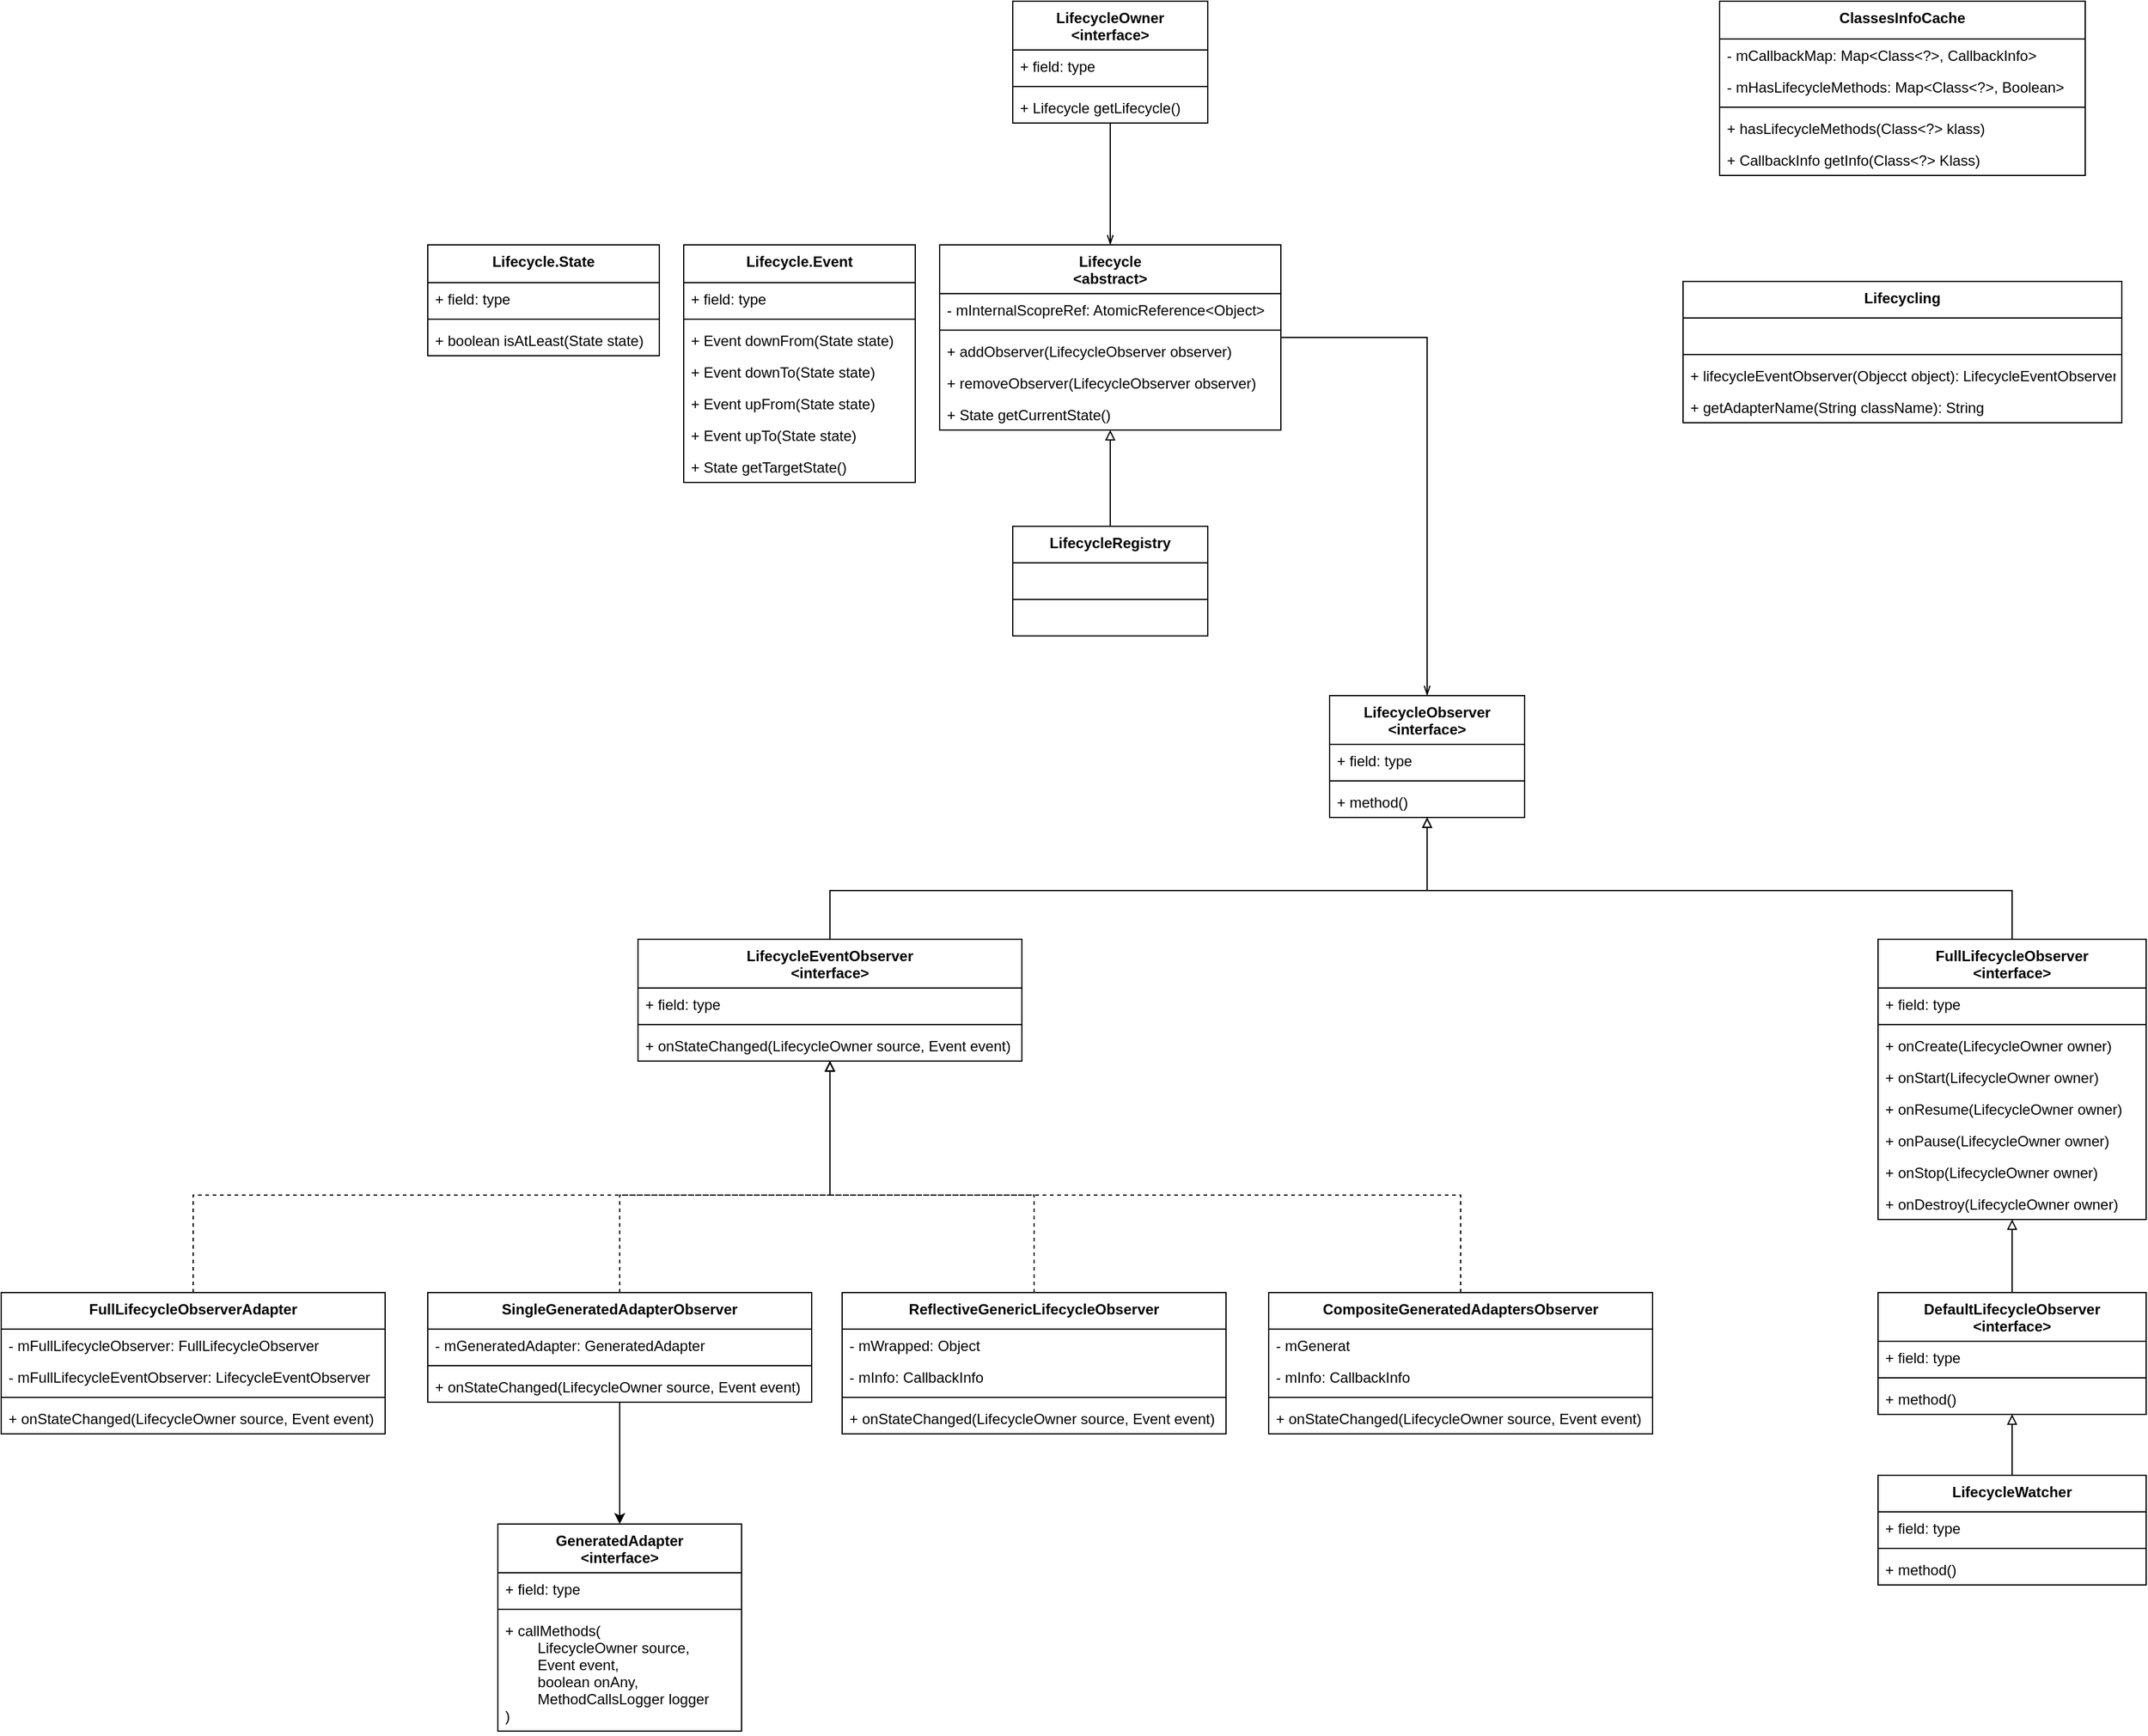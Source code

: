 <mxfile version="20.5.3" type="github">
  <diagram id="-kx_mbUTEkUGOW7ts6Yt" name="第 1 页">
    <mxGraphModel dx="3555" dy="949" grid="1" gridSize="10" guides="1" tooltips="1" connect="1" arrows="1" fold="1" page="1" pageScale="1" pageWidth="827" pageHeight="1169" math="0" shadow="0">
      <root>
        <mxCell id="0" />
        <mxCell id="1" parent="0" />
        <mxCell id="TeU9E7MnZnZkQTrUSE5d-126" style="edgeStyle=orthogonalEdgeStyle;rounded=0;orthogonalLoop=1;jettySize=auto;html=1;entryX=0.5;entryY=0;entryDx=0;entryDy=0;endArrow=openThin;endFill=0;" edge="1" parent="1" source="TeU9E7MnZnZkQTrUSE5d-1" target="TeU9E7MnZnZkQTrUSE5d-15">
          <mxGeometry relative="1" as="geometry" />
        </mxCell>
        <mxCell id="TeU9E7MnZnZkQTrUSE5d-1" value="LifecycleOwner&#xa;&lt;interface&gt;" style="swimlane;fontStyle=1;align=center;verticalAlign=top;childLayout=stackLayout;horizontal=1;startSize=40;horizontalStack=0;resizeParent=1;resizeParentMax=0;resizeLast=0;collapsible=1;marginBottom=0;" vertex="1" parent="1">
          <mxGeometry x="-70" y="100" width="160" height="100" as="geometry" />
        </mxCell>
        <mxCell id="TeU9E7MnZnZkQTrUSE5d-2" value="+ field: type" style="text;strokeColor=none;fillColor=none;align=left;verticalAlign=top;spacingLeft=4;spacingRight=4;overflow=hidden;rotatable=0;points=[[0,0.5],[1,0.5]];portConstraint=eastwest;" vertex="1" parent="TeU9E7MnZnZkQTrUSE5d-1">
          <mxGeometry y="40" width="160" height="26" as="geometry" />
        </mxCell>
        <mxCell id="TeU9E7MnZnZkQTrUSE5d-3" value="" style="line;strokeWidth=1;fillColor=none;align=left;verticalAlign=middle;spacingTop=-1;spacingLeft=3;spacingRight=3;rotatable=0;labelPosition=right;points=[];portConstraint=eastwest;strokeColor=inherit;" vertex="1" parent="TeU9E7MnZnZkQTrUSE5d-1">
          <mxGeometry y="66" width="160" height="8" as="geometry" />
        </mxCell>
        <mxCell id="TeU9E7MnZnZkQTrUSE5d-4" value="+ Lifecycle getLifecycle()" style="text;strokeColor=none;fillColor=none;align=left;verticalAlign=top;spacingLeft=4;spacingRight=4;overflow=hidden;rotatable=0;points=[[0,0.5],[1,0.5]];portConstraint=eastwest;" vertex="1" parent="TeU9E7MnZnZkQTrUSE5d-1">
          <mxGeometry y="74" width="160" height="26" as="geometry" />
        </mxCell>
        <mxCell id="TeU9E7MnZnZkQTrUSE5d-6" value="LifecycleObserver&#xa;&lt;interface&gt;" style="swimlane;fontStyle=1;align=center;verticalAlign=top;childLayout=stackLayout;horizontal=1;startSize=40;horizontalStack=0;resizeParent=1;resizeParentMax=0;resizeLast=0;collapsible=1;marginBottom=0;" vertex="1" parent="1">
          <mxGeometry x="190" y="670" width="160" height="100" as="geometry" />
        </mxCell>
        <mxCell id="TeU9E7MnZnZkQTrUSE5d-7" value="+ field: type" style="text;strokeColor=none;fillColor=none;align=left;verticalAlign=top;spacingLeft=4;spacingRight=4;overflow=hidden;rotatable=0;points=[[0,0.5],[1,0.5]];portConstraint=eastwest;" vertex="1" parent="TeU9E7MnZnZkQTrUSE5d-6">
          <mxGeometry y="40" width="160" height="26" as="geometry" />
        </mxCell>
        <mxCell id="TeU9E7MnZnZkQTrUSE5d-8" value="" style="line;strokeWidth=1;fillColor=none;align=left;verticalAlign=middle;spacingTop=-1;spacingLeft=3;spacingRight=3;rotatable=0;labelPosition=right;points=[];portConstraint=eastwest;strokeColor=inherit;" vertex="1" parent="TeU9E7MnZnZkQTrUSE5d-6">
          <mxGeometry y="66" width="160" height="8" as="geometry" />
        </mxCell>
        <mxCell id="TeU9E7MnZnZkQTrUSE5d-9" value="+ method()" style="text;strokeColor=none;fillColor=none;align=left;verticalAlign=top;spacingLeft=4;spacingRight=4;overflow=hidden;rotatable=0;points=[[0,0.5],[1,0.5]];portConstraint=eastwest;" vertex="1" parent="TeU9E7MnZnZkQTrUSE5d-6">
          <mxGeometry y="74" width="160" height="26" as="geometry" />
        </mxCell>
        <mxCell id="TeU9E7MnZnZkQTrUSE5d-81" style="edgeStyle=orthogonalEdgeStyle;rounded=0;orthogonalLoop=1;jettySize=auto;html=1;endArrow=block;endFill=0;" edge="1" parent="1" source="TeU9E7MnZnZkQTrUSE5d-10" target="TeU9E7MnZnZkQTrUSE5d-6">
          <mxGeometry relative="1" as="geometry">
            <Array as="points">
              <mxPoint x="-220" y="830" />
              <mxPoint x="270" y="830" />
            </Array>
          </mxGeometry>
        </mxCell>
        <mxCell id="TeU9E7MnZnZkQTrUSE5d-10" value="LifecycleEventObserver&#xa;&lt;interface&gt;" style="swimlane;fontStyle=1;align=center;verticalAlign=top;childLayout=stackLayout;horizontal=1;startSize=40;horizontalStack=0;resizeParent=1;resizeParentMax=0;resizeLast=0;collapsible=1;marginBottom=0;" vertex="1" parent="1">
          <mxGeometry x="-377.5" y="870" width="315" height="100" as="geometry" />
        </mxCell>
        <mxCell id="TeU9E7MnZnZkQTrUSE5d-11" value="+ field: type" style="text;strokeColor=none;fillColor=none;align=left;verticalAlign=top;spacingLeft=4;spacingRight=4;overflow=hidden;rotatable=0;points=[[0,0.5],[1,0.5]];portConstraint=eastwest;" vertex="1" parent="TeU9E7MnZnZkQTrUSE5d-10">
          <mxGeometry y="40" width="315" height="26" as="geometry" />
        </mxCell>
        <mxCell id="TeU9E7MnZnZkQTrUSE5d-12" value="" style="line;strokeWidth=1;fillColor=none;align=left;verticalAlign=middle;spacingTop=-1;spacingLeft=3;spacingRight=3;rotatable=0;labelPosition=right;points=[];portConstraint=eastwest;strokeColor=inherit;" vertex="1" parent="TeU9E7MnZnZkQTrUSE5d-10">
          <mxGeometry y="66" width="315" height="8" as="geometry" />
        </mxCell>
        <mxCell id="TeU9E7MnZnZkQTrUSE5d-13" value="+ onStateChanged(LifecycleOwner source, Event event)" style="text;strokeColor=none;fillColor=none;align=left;verticalAlign=top;spacingLeft=4;spacingRight=4;overflow=hidden;rotatable=0;points=[[0,0.5],[1,0.5]];portConstraint=eastwest;" vertex="1" parent="TeU9E7MnZnZkQTrUSE5d-10">
          <mxGeometry y="74" width="315" height="26" as="geometry" />
        </mxCell>
        <mxCell id="TeU9E7MnZnZkQTrUSE5d-125" style="edgeStyle=orthogonalEdgeStyle;rounded=0;orthogonalLoop=1;jettySize=auto;html=1;endArrow=openThin;endFill=0;" edge="1" parent="1" source="TeU9E7MnZnZkQTrUSE5d-15" target="TeU9E7MnZnZkQTrUSE5d-6">
          <mxGeometry relative="1" as="geometry" />
        </mxCell>
        <mxCell id="TeU9E7MnZnZkQTrUSE5d-15" value="Lifecycle&#xa;&lt;abstract&gt;" style="swimlane;fontStyle=1;align=center;verticalAlign=top;childLayout=stackLayout;horizontal=1;startSize=40;horizontalStack=0;resizeParent=1;resizeParentMax=0;resizeLast=0;collapsible=1;marginBottom=0;" vertex="1" parent="1">
          <mxGeometry x="-130" y="300" width="280" height="152" as="geometry" />
        </mxCell>
        <mxCell id="TeU9E7MnZnZkQTrUSE5d-16" value="- mInternalScopreRef: AtomicReference&lt;Object&gt;" style="text;strokeColor=none;fillColor=none;align=left;verticalAlign=top;spacingLeft=4;spacingRight=4;overflow=hidden;rotatable=0;points=[[0,0.5],[1,0.5]];portConstraint=eastwest;" vertex="1" parent="TeU9E7MnZnZkQTrUSE5d-15">
          <mxGeometry y="40" width="280" height="26" as="geometry" />
        </mxCell>
        <mxCell id="TeU9E7MnZnZkQTrUSE5d-17" value="" style="line;strokeWidth=1;fillColor=none;align=left;verticalAlign=middle;spacingTop=-1;spacingLeft=3;spacingRight=3;rotatable=0;labelPosition=right;points=[];portConstraint=eastwest;strokeColor=inherit;" vertex="1" parent="TeU9E7MnZnZkQTrUSE5d-15">
          <mxGeometry y="66" width="280" height="8" as="geometry" />
        </mxCell>
        <mxCell id="TeU9E7MnZnZkQTrUSE5d-18" value="+ addObserver(LifecycleObserver observer)" style="text;strokeColor=none;fillColor=none;align=left;verticalAlign=top;spacingLeft=4;spacingRight=4;overflow=hidden;rotatable=0;points=[[0,0.5],[1,0.5]];portConstraint=eastwest;" vertex="1" parent="TeU9E7MnZnZkQTrUSE5d-15">
          <mxGeometry y="74" width="280" height="26" as="geometry" />
        </mxCell>
        <mxCell id="TeU9E7MnZnZkQTrUSE5d-19" value="+ removeObserver(LifecycleObserver observer)" style="text;strokeColor=none;fillColor=none;align=left;verticalAlign=top;spacingLeft=4;spacingRight=4;overflow=hidden;rotatable=0;points=[[0,0.5],[1,0.5]];portConstraint=eastwest;" vertex="1" parent="TeU9E7MnZnZkQTrUSE5d-15">
          <mxGeometry y="100" width="280" height="26" as="geometry" />
        </mxCell>
        <mxCell id="TeU9E7MnZnZkQTrUSE5d-20" value="+ State getCurrentState()" style="text;strokeColor=none;fillColor=none;align=left;verticalAlign=top;spacingLeft=4;spacingRight=4;overflow=hidden;rotatable=0;points=[[0,0.5],[1,0.5]];portConstraint=eastwest;" vertex="1" parent="TeU9E7MnZnZkQTrUSE5d-15">
          <mxGeometry y="126" width="280" height="26" as="geometry" />
        </mxCell>
        <mxCell id="TeU9E7MnZnZkQTrUSE5d-21" value="Lifecycle.Event" style="swimlane;fontStyle=1;align=center;verticalAlign=top;childLayout=stackLayout;horizontal=1;startSize=31;horizontalStack=0;resizeParent=1;resizeParentMax=0;resizeLast=0;collapsible=1;marginBottom=0;" vertex="1" parent="1">
          <mxGeometry x="-340" y="300" width="190" height="195" as="geometry" />
        </mxCell>
        <mxCell id="TeU9E7MnZnZkQTrUSE5d-22" value="+ field: type" style="text;strokeColor=none;fillColor=none;align=left;verticalAlign=top;spacingLeft=4;spacingRight=4;overflow=hidden;rotatable=0;points=[[0,0.5],[1,0.5]];portConstraint=eastwest;" vertex="1" parent="TeU9E7MnZnZkQTrUSE5d-21">
          <mxGeometry y="31" width="190" height="26" as="geometry" />
        </mxCell>
        <mxCell id="TeU9E7MnZnZkQTrUSE5d-23" value="" style="line;strokeWidth=1;fillColor=none;align=left;verticalAlign=middle;spacingTop=-1;spacingLeft=3;spacingRight=3;rotatable=0;labelPosition=right;points=[];portConstraint=eastwest;strokeColor=inherit;" vertex="1" parent="TeU9E7MnZnZkQTrUSE5d-21">
          <mxGeometry y="57" width="190" height="8" as="geometry" />
        </mxCell>
        <mxCell id="TeU9E7MnZnZkQTrUSE5d-24" value="+ Event downFrom(State state)" style="text;strokeColor=none;fillColor=none;align=left;verticalAlign=top;spacingLeft=4;spacingRight=4;overflow=hidden;rotatable=0;points=[[0,0.5],[1,0.5]];portConstraint=eastwest;" vertex="1" parent="TeU9E7MnZnZkQTrUSE5d-21">
          <mxGeometry y="65" width="190" height="26" as="geometry" />
        </mxCell>
        <mxCell id="TeU9E7MnZnZkQTrUSE5d-25" value="+ Event downTo(State state)" style="text;strokeColor=none;fillColor=none;align=left;verticalAlign=top;spacingLeft=4;spacingRight=4;overflow=hidden;rotatable=0;points=[[0,0.5],[1,0.5]];portConstraint=eastwest;" vertex="1" parent="TeU9E7MnZnZkQTrUSE5d-21">
          <mxGeometry y="91" width="190" height="26" as="geometry" />
        </mxCell>
        <mxCell id="TeU9E7MnZnZkQTrUSE5d-26" value="+ Event upFrom(State state)" style="text;strokeColor=none;fillColor=none;align=left;verticalAlign=top;spacingLeft=4;spacingRight=4;overflow=hidden;rotatable=0;points=[[0,0.5],[1,0.5]];portConstraint=eastwest;" vertex="1" parent="TeU9E7MnZnZkQTrUSE5d-21">
          <mxGeometry y="117" width="190" height="26" as="geometry" />
        </mxCell>
        <mxCell id="TeU9E7MnZnZkQTrUSE5d-27" value="+ Event upTo(State state)" style="text;strokeColor=none;fillColor=none;align=left;verticalAlign=top;spacingLeft=4;spacingRight=4;overflow=hidden;rotatable=0;points=[[0,0.5],[1,0.5]];portConstraint=eastwest;" vertex="1" parent="TeU9E7MnZnZkQTrUSE5d-21">
          <mxGeometry y="143" width="190" height="26" as="geometry" />
        </mxCell>
        <mxCell id="TeU9E7MnZnZkQTrUSE5d-28" value="+ State getTargetState()" style="text;strokeColor=none;fillColor=none;align=left;verticalAlign=top;spacingLeft=4;spacingRight=4;overflow=hidden;rotatable=0;points=[[0,0.5],[1,0.5]];portConstraint=eastwest;" vertex="1" parent="TeU9E7MnZnZkQTrUSE5d-21">
          <mxGeometry y="169" width="190" height="26" as="geometry" />
        </mxCell>
        <mxCell id="TeU9E7MnZnZkQTrUSE5d-29" value="Lifecycle.State" style="swimlane;fontStyle=1;align=center;verticalAlign=top;childLayout=stackLayout;horizontal=1;startSize=31;horizontalStack=0;resizeParent=1;resizeParentMax=0;resizeLast=0;collapsible=1;marginBottom=0;" vertex="1" parent="1">
          <mxGeometry x="-550" y="300" width="190" height="91" as="geometry" />
        </mxCell>
        <mxCell id="TeU9E7MnZnZkQTrUSE5d-30" value="+ field: type" style="text;strokeColor=none;fillColor=none;align=left;verticalAlign=top;spacingLeft=4;spacingRight=4;overflow=hidden;rotatable=0;points=[[0,0.5],[1,0.5]];portConstraint=eastwest;" vertex="1" parent="TeU9E7MnZnZkQTrUSE5d-29">
          <mxGeometry y="31" width="190" height="26" as="geometry" />
        </mxCell>
        <mxCell id="TeU9E7MnZnZkQTrUSE5d-31" value="" style="line;strokeWidth=1;fillColor=none;align=left;verticalAlign=middle;spacingTop=-1;spacingLeft=3;spacingRight=3;rotatable=0;labelPosition=right;points=[];portConstraint=eastwest;strokeColor=inherit;" vertex="1" parent="TeU9E7MnZnZkQTrUSE5d-29">
          <mxGeometry y="57" width="190" height="8" as="geometry" />
        </mxCell>
        <mxCell id="TeU9E7MnZnZkQTrUSE5d-32" value="+ boolean isAtLeast(State state)" style="text;strokeColor=none;fillColor=none;align=left;verticalAlign=top;spacingLeft=4;spacingRight=4;overflow=hidden;rotatable=0;points=[[0,0.5],[1,0.5]];portConstraint=eastwest;" vertex="1" parent="TeU9E7MnZnZkQTrUSE5d-29">
          <mxGeometry y="65" width="190" height="26" as="geometry" />
        </mxCell>
        <mxCell id="TeU9E7MnZnZkQTrUSE5d-82" style="edgeStyle=orthogonalEdgeStyle;rounded=0;orthogonalLoop=1;jettySize=auto;html=1;endArrow=block;endFill=0;" edge="1" parent="1" source="TeU9E7MnZnZkQTrUSE5d-37" target="TeU9E7MnZnZkQTrUSE5d-6">
          <mxGeometry relative="1" as="geometry">
            <Array as="points">
              <mxPoint x="750" y="830" />
              <mxPoint x="270" y="830" />
            </Array>
          </mxGeometry>
        </mxCell>
        <mxCell id="TeU9E7MnZnZkQTrUSE5d-37" value="FullLifecycleObserver&#xa;&lt;interface&gt;" style="swimlane;fontStyle=1;align=center;verticalAlign=top;childLayout=stackLayout;horizontal=1;startSize=40;horizontalStack=0;resizeParent=1;resizeParentMax=0;resizeLast=0;collapsible=1;marginBottom=0;" vertex="1" parent="1">
          <mxGeometry x="640" y="870" width="220" height="230" as="geometry" />
        </mxCell>
        <mxCell id="TeU9E7MnZnZkQTrUSE5d-38" value="+ field: type" style="text;strokeColor=none;fillColor=none;align=left;verticalAlign=top;spacingLeft=4;spacingRight=4;overflow=hidden;rotatable=0;points=[[0,0.5],[1,0.5]];portConstraint=eastwest;" vertex="1" parent="TeU9E7MnZnZkQTrUSE5d-37">
          <mxGeometry y="40" width="220" height="26" as="geometry" />
        </mxCell>
        <mxCell id="TeU9E7MnZnZkQTrUSE5d-39" value="" style="line;strokeWidth=1;fillColor=none;align=left;verticalAlign=middle;spacingTop=-1;spacingLeft=3;spacingRight=3;rotatable=0;labelPosition=right;points=[];portConstraint=eastwest;strokeColor=inherit;" vertex="1" parent="TeU9E7MnZnZkQTrUSE5d-37">
          <mxGeometry y="66" width="220" height="8" as="geometry" />
        </mxCell>
        <mxCell id="TeU9E7MnZnZkQTrUSE5d-40" value="+ onCreate(LifecycleOwner owner)" style="text;strokeColor=none;fillColor=none;align=left;verticalAlign=top;spacingLeft=4;spacingRight=4;overflow=hidden;rotatable=0;points=[[0,0.5],[1,0.5]];portConstraint=eastwest;" vertex="1" parent="TeU9E7MnZnZkQTrUSE5d-37">
          <mxGeometry y="74" width="220" height="26" as="geometry" />
        </mxCell>
        <mxCell id="TeU9E7MnZnZkQTrUSE5d-43" value="+ onStart(LifecycleOwner owner)" style="text;strokeColor=none;fillColor=none;align=left;verticalAlign=top;spacingLeft=4;spacingRight=4;overflow=hidden;rotatable=0;points=[[0,0.5],[1,0.5]];portConstraint=eastwest;" vertex="1" parent="TeU9E7MnZnZkQTrUSE5d-37">
          <mxGeometry y="100" width="220" height="26" as="geometry" />
        </mxCell>
        <mxCell id="TeU9E7MnZnZkQTrUSE5d-44" value="+ onResume(LifecycleOwner owner)" style="text;strokeColor=none;fillColor=none;align=left;verticalAlign=top;spacingLeft=4;spacingRight=4;overflow=hidden;rotatable=0;points=[[0,0.5],[1,0.5]];portConstraint=eastwest;" vertex="1" parent="TeU9E7MnZnZkQTrUSE5d-37">
          <mxGeometry y="126" width="220" height="26" as="geometry" />
        </mxCell>
        <mxCell id="TeU9E7MnZnZkQTrUSE5d-45" value="+ onPause(LifecycleOwner owner)" style="text;strokeColor=none;fillColor=none;align=left;verticalAlign=top;spacingLeft=4;spacingRight=4;overflow=hidden;rotatable=0;points=[[0,0.5],[1,0.5]];portConstraint=eastwest;" vertex="1" parent="TeU9E7MnZnZkQTrUSE5d-37">
          <mxGeometry y="152" width="220" height="26" as="geometry" />
        </mxCell>
        <mxCell id="TeU9E7MnZnZkQTrUSE5d-46" value="+ onStop(LifecycleOwner owner)" style="text;strokeColor=none;fillColor=none;align=left;verticalAlign=top;spacingLeft=4;spacingRight=4;overflow=hidden;rotatable=0;points=[[0,0.5],[1,0.5]];portConstraint=eastwest;" vertex="1" parent="TeU9E7MnZnZkQTrUSE5d-37">
          <mxGeometry y="178" width="220" height="26" as="geometry" />
        </mxCell>
        <mxCell id="TeU9E7MnZnZkQTrUSE5d-47" value="+ onDestroy(LifecycleOwner owner)" style="text;strokeColor=none;fillColor=none;align=left;verticalAlign=top;spacingLeft=4;spacingRight=4;overflow=hidden;rotatable=0;points=[[0,0.5],[1,0.5]];portConstraint=eastwest;" vertex="1" parent="TeU9E7MnZnZkQTrUSE5d-37">
          <mxGeometry y="204" width="220" height="26" as="geometry" />
        </mxCell>
        <mxCell id="TeU9E7MnZnZkQTrUSE5d-52" style="edgeStyle=orthogonalEdgeStyle;rounded=0;orthogonalLoop=1;jettySize=auto;html=1;endArrow=block;endFill=0;dashed=1;" edge="1" parent="1" source="TeU9E7MnZnZkQTrUSE5d-48" target="TeU9E7MnZnZkQTrUSE5d-10">
          <mxGeometry relative="1" as="geometry">
            <Array as="points">
              <mxPoint x="-392" y="1080" />
              <mxPoint x="-220" y="1080" />
            </Array>
          </mxGeometry>
        </mxCell>
        <mxCell id="TeU9E7MnZnZkQTrUSE5d-97" style="edgeStyle=orthogonalEdgeStyle;rounded=0;orthogonalLoop=1;jettySize=auto;html=1;entryX=0.5;entryY=0;entryDx=0;entryDy=0;endArrow=classic;endFill=1;" edge="1" parent="1" source="TeU9E7MnZnZkQTrUSE5d-48" target="TeU9E7MnZnZkQTrUSE5d-63">
          <mxGeometry relative="1" as="geometry" />
        </mxCell>
        <mxCell id="TeU9E7MnZnZkQTrUSE5d-48" value="SingleGeneratedAdapterObserver" style="swimlane;fontStyle=1;align=center;verticalAlign=top;childLayout=stackLayout;horizontal=1;startSize=30;horizontalStack=0;resizeParent=1;resizeParentMax=0;resizeLast=0;collapsible=1;marginBottom=0;" vertex="1" parent="1">
          <mxGeometry x="-550" y="1160" width="315" height="90" as="geometry" />
        </mxCell>
        <mxCell id="TeU9E7MnZnZkQTrUSE5d-49" value="- mGeneratedAdapter: GeneratedAdapter" style="text;strokeColor=none;fillColor=none;align=left;verticalAlign=top;spacingLeft=4;spacingRight=4;overflow=hidden;rotatable=0;points=[[0,0.5],[1,0.5]];portConstraint=eastwest;" vertex="1" parent="TeU9E7MnZnZkQTrUSE5d-48">
          <mxGeometry y="30" width="315" height="26" as="geometry" />
        </mxCell>
        <mxCell id="TeU9E7MnZnZkQTrUSE5d-50" value="" style="line;strokeWidth=1;fillColor=none;align=left;verticalAlign=middle;spacingTop=-1;spacingLeft=3;spacingRight=3;rotatable=0;labelPosition=right;points=[];portConstraint=eastwest;strokeColor=inherit;" vertex="1" parent="TeU9E7MnZnZkQTrUSE5d-48">
          <mxGeometry y="56" width="315" height="8" as="geometry" />
        </mxCell>
        <mxCell id="TeU9E7MnZnZkQTrUSE5d-51" value="+ onStateChanged(LifecycleOwner source, Event event)" style="text;strokeColor=none;fillColor=none;align=left;verticalAlign=top;spacingLeft=4;spacingRight=4;overflow=hidden;rotatable=0;points=[[0,0.5],[1,0.5]];portConstraint=eastwest;" vertex="1" parent="TeU9E7MnZnZkQTrUSE5d-48">
          <mxGeometry y="64" width="315" height="26" as="geometry" />
        </mxCell>
        <mxCell id="TeU9E7MnZnZkQTrUSE5d-58" style="edgeStyle=orthogonalEdgeStyle;rounded=0;orthogonalLoop=1;jettySize=auto;html=1;dashed=1;endArrow=block;endFill=0;" edge="1" parent="1" source="TeU9E7MnZnZkQTrUSE5d-53" target="TeU9E7MnZnZkQTrUSE5d-10">
          <mxGeometry relative="1" as="geometry">
            <Array as="points">
              <mxPoint x="-52" y="1080" />
              <mxPoint x="-220" y="1080" />
            </Array>
          </mxGeometry>
        </mxCell>
        <mxCell id="TeU9E7MnZnZkQTrUSE5d-53" value="ReflectiveGenericLifecycleObserver" style="swimlane;fontStyle=1;align=center;verticalAlign=top;childLayout=stackLayout;horizontal=1;startSize=30;horizontalStack=0;resizeParent=1;resizeParentMax=0;resizeLast=0;collapsible=1;marginBottom=0;" vertex="1" parent="1">
          <mxGeometry x="-210" y="1160" width="315" height="116" as="geometry" />
        </mxCell>
        <mxCell id="TeU9E7MnZnZkQTrUSE5d-54" value="- mWrapped: Object" style="text;strokeColor=none;fillColor=none;align=left;verticalAlign=top;spacingLeft=4;spacingRight=4;overflow=hidden;rotatable=0;points=[[0,0.5],[1,0.5]];portConstraint=eastwest;" vertex="1" parent="TeU9E7MnZnZkQTrUSE5d-53">
          <mxGeometry y="30" width="315" height="26" as="geometry" />
        </mxCell>
        <mxCell id="TeU9E7MnZnZkQTrUSE5d-57" value="- mInfo: CallbackInfo" style="text;strokeColor=none;fillColor=none;align=left;verticalAlign=top;spacingLeft=4;spacingRight=4;overflow=hidden;rotatable=0;points=[[0,0.5],[1,0.5]];portConstraint=eastwest;" vertex="1" parent="TeU9E7MnZnZkQTrUSE5d-53">
          <mxGeometry y="56" width="315" height="26" as="geometry" />
        </mxCell>
        <mxCell id="TeU9E7MnZnZkQTrUSE5d-55" value="" style="line;strokeWidth=1;fillColor=none;align=left;verticalAlign=middle;spacingTop=-1;spacingLeft=3;spacingRight=3;rotatable=0;labelPosition=right;points=[];portConstraint=eastwest;strokeColor=inherit;" vertex="1" parent="TeU9E7MnZnZkQTrUSE5d-53">
          <mxGeometry y="82" width="315" height="8" as="geometry" />
        </mxCell>
        <mxCell id="TeU9E7MnZnZkQTrUSE5d-56" value="+ onStateChanged(LifecycleOwner source, Event event)" style="text;strokeColor=none;fillColor=none;align=left;verticalAlign=top;spacingLeft=4;spacingRight=4;overflow=hidden;rotatable=0;points=[[0,0.5],[1,0.5]];portConstraint=eastwest;" vertex="1" parent="TeU9E7MnZnZkQTrUSE5d-53">
          <mxGeometry y="90" width="315" height="26" as="geometry" />
        </mxCell>
        <mxCell id="TeU9E7MnZnZkQTrUSE5d-59" value="Lifecycling" style="swimlane;fontStyle=1;align=center;verticalAlign=top;childLayout=stackLayout;horizontal=1;startSize=30;horizontalStack=0;resizeParent=1;resizeParentMax=0;resizeLast=0;collapsible=1;marginBottom=0;" vertex="1" parent="1">
          <mxGeometry x="480" y="330" width="360" height="116" as="geometry" />
        </mxCell>
        <mxCell id="TeU9E7MnZnZkQTrUSE5d-60" value="  " style="text;strokeColor=none;fillColor=none;align=left;verticalAlign=top;spacingLeft=4;spacingRight=4;overflow=hidden;rotatable=0;points=[[0,0.5],[1,0.5]];portConstraint=eastwest;" vertex="1" parent="TeU9E7MnZnZkQTrUSE5d-59">
          <mxGeometry y="30" width="360" height="26" as="geometry" />
        </mxCell>
        <mxCell id="TeU9E7MnZnZkQTrUSE5d-61" value="" style="line;strokeWidth=1;fillColor=none;align=left;verticalAlign=middle;spacingTop=-1;spacingLeft=3;spacingRight=3;rotatable=0;labelPosition=right;points=[];portConstraint=eastwest;strokeColor=inherit;" vertex="1" parent="TeU9E7MnZnZkQTrUSE5d-59">
          <mxGeometry y="56" width="360" height="8" as="geometry" />
        </mxCell>
        <mxCell id="TeU9E7MnZnZkQTrUSE5d-62" value="+ lifecycleEventObserver(Objecct object): LifecycleEventObserver" style="text;strokeColor=none;fillColor=none;align=left;verticalAlign=top;spacingLeft=4;spacingRight=4;overflow=hidden;rotatable=0;points=[[0,0.5],[1,0.5]];portConstraint=eastwest;" vertex="1" parent="TeU9E7MnZnZkQTrUSE5d-59">
          <mxGeometry y="64" width="360" height="26" as="geometry" />
        </mxCell>
        <mxCell id="TeU9E7MnZnZkQTrUSE5d-103" value="+ getAdapterName(String className): String" style="text;strokeColor=none;fillColor=none;align=left;verticalAlign=top;spacingLeft=4;spacingRight=4;overflow=hidden;rotatable=0;points=[[0,0.5],[1,0.5]];portConstraint=eastwest;" vertex="1" parent="TeU9E7MnZnZkQTrUSE5d-59">
          <mxGeometry y="90" width="360" height="26" as="geometry" />
        </mxCell>
        <mxCell id="TeU9E7MnZnZkQTrUSE5d-63" value="GeneratedAdapter&#xa;&lt;interface&gt;" style="swimlane;fontStyle=1;align=center;verticalAlign=top;childLayout=stackLayout;horizontal=1;startSize=40;horizontalStack=0;resizeParent=1;resizeParentMax=0;resizeLast=0;collapsible=1;marginBottom=0;" vertex="1" parent="1">
          <mxGeometry x="-492.5" y="1350" width="200" height="170" as="geometry" />
        </mxCell>
        <mxCell id="TeU9E7MnZnZkQTrUSE5d-64" value="+ field: type" style="text;strokeColor=none;fillColor=none;align=left;verticalAlign=top;spacingLeft=4;spacingRight=4;overflow=hidden;rotatable=0;points=[[0,0.5],[1,0.5]];portConstraint=eastwest;" vertex="1" parent="TeU9E7MnZnZkQTrUSE5d-63">
          <mxGeometry y="40" width="200" height="26" as="geometry" />
        </mxCell>
        <mxCell id="TeU9E7MnZnZkQTrUSE5d-65" value="" style="line;strokeWidth=1;fillColor=none;align=left;verticalAlign=middle;spacingTop=-1;spacingLeft=3;spacingRight=3;rotatable=0;labelPosition=right;points=[];portConstraint=eastwest;strokeColor=inherit;" vertex="1" parent="TeU9E7MnZnZkQTrUSE5d-63">
          <mxGeometry y="66" width="200" height="8" as="geometry" />
        </mxCell>
        <mxCell id="TeU9E7MnZnZkQTrUSE5d-66" value="+ callMethods(&#xa;        LifecycleOwner source, &#xa;        Event event, &#xa;        boolean onAny, &#xa;        MethodCallsLogger logger&#xa;)" style="text;strokeColor=none;fillColor=none;align=left;verticalAlign=top;spacingLeft=4;spacingRight=4;overflow=hidden;rotatable=0;points=[[0,0.5],[1,0.5]];portConstraint=eastwest;" vertex="1" parent="TeU9E7MnZnZkQTrUSE5d-63">
          <mxGeometry y="74" width="200" height="96" as="geometry" />
        </mxCell>
        <mxCell id="TeU9E7MnZnZkQTrUSE5d-73" style="edgeStyle=orthogonalEdgeStyle;rounded=0;orthogonalLoop=1;jettySize=auto;html=1;dashed=1;endArrow=block;endFill=0;" edge="1" parent="1" source="TeU9E7MnZnZkQTrUSE5d-68" target="TeU9E7MnZnZkQTrUSE5d-10">
          <mxGeometry relative="1" as="geometry">
            <Array as="points">
              <mxPoint x="-742" y="1080" />
              <mxPoint x="-220" y="1080" />
            </Array>
          </mxGeometry>
        </mxCell>
        <mxCell id="TeU9E7MnZnZkQTrUSE5d-68" value="FullLifecycleObserverAdapter" style="swimlane;fontStyle=1;align=center;verticalAlign=top;childLayout=stackLayout;horizontal=1;startSize=30;horizontalStack=0;resizeParent=1;resizeParentMax=0;resizeLast=0;collapsible=1;marginBottom=0;" vertex="1" parent="1">
          <mxGeometry x="-900" y="1160" width="315" height="116" as="geometry" />
        </mxCell>
        <mxCell id="TeU9E7MnZnZkQTrUSE5d-72" value="- mFullLifecycleObserver: FullLifecycleObserver" style="text;strokeColor=none;fillColor=none;align=left;verticalAlign=top;spacingLeft=4;spacingRight=4;overflow=hidden;rotatable=0;points=[[0,0.5],[1,0.5]];portConstraint=eastwest;" vertex="1" parent="TeU9E7MnZnZkQTrUSE5d-68">
          <mxGeometry y="30" width="315" height="26" as="geometry" />
        </mxCell>
        <mxCell id="TeU9E7MnZnZkQTrUSE5d-69" value="- mFullLifecycleEventObserver: LifecycleEventObserver" style="text;strokeColor=none;fillColor=none;align=left;verticalAlign=top;spacingLeft=4;spacingRight=4;overflow=hidden;rotatable=0;points=[[0,0.5],[1,0.5]];portConstraint=eastwest;" vertex="1" parent="TeU9E7MnZnZkQTrUSE5d-68">
          <mxGeometry y="56" width="315" height="26" as="geometry" />
        </mxCell>
        <mxCell id="TeU9E7MnZnZkQTrUSE5d-70" value="" style="line;strokeWidth=1;fillColor=none;align=left;verticalAlign=middle;spacingTop=-1;spacingLeft=3;spacingRight=3;rotatable=0;labelPosition=right;points=[];portConstraint=eastwest;strokeColor=inherit;" vertex="1" parent="TeU9E7MnZnZkQTrUSE5d-68">
          <mxGeometry y="82" width="315" height="8" as="geometry" />
        </mxCell>
        <mxCell id="TeU9E7MnZnZkQTrUSE5d-71" value="+ onStateChanged(LifecycleOwner source, Event event)" style="text;strokeColor=none;fillColor=none;align=left;verticalAlign=top;spacingLeft=4;spacingRight=4;overflow=hidden;rotatable=0;points=[[0,0.5],[1,0.5]];portConstraint=eastwest;" vertex="1" parent="TeU9E7MnZnZkQTrUSE5d-68">
          <mxGeometry y="90" width="315" height="26" as="geometry" />
        </mxCell>
        <mxCell id="TeU9E7MnZnZkQTrUSE5d-80" style="edgeStyle=orthogonalEdgeStyle;rounded=0;orthogonalLoop=1;jettySize=auto;html=1;dashed=1;endArrow=block;endFill=0;" edge="1" parent="1" source="TeU9E7MnZnZkQTrUSE5d-74" target="TeU9E7MnZnZkQTrUSE5d-10">
          <mxGeometry relative="1" as="geometry">
            <Array as="points">
              <mxPoint x="298" y="1080" />
              <mxPoint x="-220" y="1080" />
            </Array>
          </mxGeometry>
        </mxCell>
        <mxCell id="TeU9E7MnZnZkQTrUSE5d-74" value="CompositeGeneratedAdaptersObserver" style="swimlane;fontStyle=1;align=center;verticalAlign=top;childLayout=stackLayout;horizontal=1;startSize=30;horizontalStack=0;resizeParent=1;resizeParentMax=0;resizeLast=0;collapsible=1;marginBottom=0;" vertex="1" parent="1">
          <mxGeometry x="140" y="1160" width="315" height="116" as="geometry" />
        </mxCell>
        <mxCell id="TeU9E7MnZnZkQTrUSE5d-75" value="- mGenerat" style="text;strokeColor=none;fillColor=none;align=left;verticalAlign=top;spacingLeft=4;spacingRight=4;overflow=hidden;rotatable=0;points=[[0,0.5],[1,0.5]];portConstraint=eastwest;" vertex="1" parent="TeU9E7MnZnZkQTrUSE5d-74">
          <mxGeometry y="30" width="315" height="26" as="geometry" />
        </mxCell>
        <mxCell id="TeU9E7MnZnZkQTrUSE5d-76" value="- mInfo: CallbackInfo" style="text;strokeColor=none;fillColor=none;align=left;verticalAlign=top;spacingLeft=4;spacingRight=4;overflow=hidden;rotatable=0;points=[[0,0.5],[1,0.5]];portConstraint=eastwest;" vertex="1" parent="TeU9E7MnZnZkQTrUSE5d-74">
          <mxGeometry y="56" width="315" height="26" as="geometry" />
        </mxCell>
        <mxCell id="TeU9E7MnZnZkQTrUSE5d-77" value="" style="line;strokeWidth=1;fillColor=none;align=left;verticalAlign=middle;spacingTop=-1;spacingLeft=3;spacingRight=3;rotatable=0;labelPosition=right;points=[];portConstraint=eastwest;strokeColor=inherit;" vertex="1" parent="TeU9E7MnZnZkQTrUSE5d-74">
          <mxGeometry y="82" width="315" height="8" as="geometry" />
        </mxCell>
        <mxCell id="TeU9E7MnZnZkQTrUSE5d-78" value="+ onStateChanged(LifecycleOwner source, Event event)" style="text;strokeColor=none;fillColor=none;align=left;verticalAlign=top;spacingLeft=4;spacingRight=4;overflow=hidden;rotatable=0;points=[[0,0.5],[1,0.5]];portConstraint=eastwest;" vertex="1" parent="TeU9E7MnZnZkQTrUSE5d-74">
          <mxGeometry y="90" width="315" height="26" as="geometry" />
        </mxCell>
        <mxCell id="TeU9E7MnZnZkQTrUSE5d-83" value="ClassesInfoCache" style="swimlane;fontStyle=1;align=center;verticalAlign=top;childLayout=stackLayout;horizontal=1;startSize=31;horizontalStack=0;resizeParent=1;resizeParentMax=0;resizeLast=0;collapsible=1;marginBottom=0;" vertex="1" parent="1">
          <mxGeometry x="510" y="100" width="300" height="143" as="geometry" />
        </mxCell>
        <mxCell id="TeU9E7MnZnZkQTrUSE5d-84" value="- mCallbackMap: Map&lt;Class&lt;?&gt;, CallbackInfo&gt;" style="text;strokeColor=none;fillColor=none;align=left;verticalAlign=top;spacingLeft=4;spacingRight=4;overflow=hidden;rotatable=0;points=[[0,0.5],[1,0.5]];portConstraint=eastwest;" vertex="1" parent="TeU9E7MnZnZkQTrUSE5d-83">
          <mxGeometry y="31" width="300" height="26" as="geometry" />
        </mxCell>
        <mxCell id="TeU9E7MnZnZkQTrUSE5d-92" value="- mHasLifecycleMethods: Map&lt;Class&lt;?&gt;, Boolean&gt;" style="text;strokeColor=none;fillColor=none;align=left;verticalAlign=top;spacingLeft=4;spacingRight=4;overflow=hidden;rotatable=0;points=[[0,0.5],[1,0.5]];portConstraint=eastwest;" vertex="1" parent="TeU9E7MnZnZkQTrUSE5d-83">
          <mxGeometry y="57" width="300" height="26" as="geometry" />
        </mxCell>
        <mxCell id="TeU9E7MnZnZkQTrUSE5d-85" value="" style="line;strokeWidth=1;fillColor=none;align=left;verticalAlign=middle;spacingTop=-1;spacingLeft=3;spacingRight=3;rotatable=0;labelPosition=right;points=[];portConstraint=eastwest;strokeColor=inherit;" vertex="1" parent="TeU9E7MnZnZkQTrUSE5d-83">
          <mxGeometry y="83" width="300" height="8" as="geometry" />
        </mxCell>
        <mxCell id="TeU9E7MnZnZkQTrUSE5d-86" value="+ hasLifecycleMethods(Class&lt;?&gt; klass)" style="text;strokeColor=none;fillColor=none;align=left;verticalAlign=top;spacingLeft=4;spacingRight=4;overflow=hidden;rotatable=0;points=[[0,0.5],[1,0.5]];portConstraint=eastwest;" vertex="1" parent="TeU9E7MnZnZkQTrUSE5d-83">
          <mxGeometry y="91" width="300" height="26" as="geometry" />
        </mxCell>
        <mxCell id="TeU9E7MnZnZkQTrUSE5d-90" value="+ CallbackInfo getInfo(Class&lt;?&gt; Klass)" style="text;strokeColor=none;fillColor=none;align=left;verticalAlign=top;spacingLeft=4;spacingRight=4;overflow=hidden;rotatable=0;points=[[0,0.5],[1,0.5]];portConstraint=eastwest;" vertex="1" parent="TeU9E7MnZnZkQTrUSE5d-83">
          <mxGeometry y="117" width="300" height="26" as="geometry" />
        </mxCell>
        <mxCell id="TeU9E7MnZnZkQTrUSE5d-102" style="edgeStyle=orthogonalEdgeStyle;rounded=0;orthogonalLoop=1;jettySize=auto;html=1;endArrow=block;endFill=0;" edge="1" parent="1" source="TeU9E7MnZnZkQTrUSE5d-98" target="TeU9E7MnZnZkQTrUSE5d-15">
          <mxGeometry relative="1" as="geometry" />
        </mxCell>
        <mxCell id="TeU9E7MnZnZkQTrUSE5d-98" value="LifecycleRegistry" style="swimlane;fontStyle=1;align=center;verticalAlign=top;childLayout=stackLayout;horizontal=1;startSize=30;horizontalStack=0;resizeParent=1;resizeParentMax=0;resizeLast=0;collapsible=1;marginBottom=0;" vertex="1" parent="1">
          <mxGeometry x="-70" y="531" width="160" height="90" as="geometry" />
        </mxCell>
        <mxCell id="TeU9E7MnZnZkQTrUSE5d-99" value="  " style="text;strokeColor=none;fillColor=none;align=left;verticalAlign=top;spacingLeft=4;spacingRight=4;overflow=hidden;rotatable=0;points=[[0,0.5],[1,0.5]];portConstraint=eastwest;" vertex="1" parent="TeU9E7MnZnZkQTrUSE5d-98">
          <mxGeometry y="30" width="160" height="26" as="geometry" />
        </mxCell>
        <mxCell id="TeU9E7MnZnZkQTrUSE5d-100" value="" style="line;strokeWidth=1;fillColor=none;align=left;verticalAlign=middle;spacingTop=-1;spacingLeft=3;spacingRight=3;rotatable=0;labelPosition=right;points=[];portConstraint=eastwest;strokeColor=inherit;" vertex="1" parent="TeU9E7MnZnZkQTrUSE5d-98">
          <mxGeometry y="56" width="160" height="8" as="geometry" />
        </mxCell>
        <mxCell id="TeU9E7MnZnZkQTrUSE5d-101" value="  " style="text;strokeColor=none;fillColor=none;align=left;verticalAlign=top;spacingLeft=4;spacingRight=4;overflow=hidden;rotatable=0;points=[[0,0.5],[1,0.5]];portConstraint=eastwest;" vertex="1" parent="TeU9E7MnZnZkQTrUSE5d-98">
          <mxGeometry y="64" width="160" height="26" as="geometry" />
        </mxCell>
        <mxCell id="TeU9E7MnZnZkQTrUSE5d-118" style="edgeStyle=orthogonalEdgeStyle;rounded=0;orthogonalLoop=1;jettySize=auto;html=1;endArrow=block;endFill=0;" edge="1" parent="1" source="TeU9E7MnZnZkQTrUSE5d-109" target="TeU9E7MnZnZkQTrUSE5d-37">
          <mxGeometry relative="1" as="geometry" />
        </mxCell>
        <mxCell id="TeU9E7MnZnZkQTrUSE5d-109" value="DefaultLifecycleObserver&#xa;&lt;interface&gt;" style="swimlane;fontStyle=1;align=center;verticalAlign=top;childLayout=stackLayout;horizontal=1;startSize=40;horizontalStack=0;resizeParent=1;resizeParentMax=0;resizeLast=0;collapsible=1;marginBottom=0;" vertex="1" parent="1">
          <mxGeometry x="640" y="1160" width="220" height="100" as="geometry" />
        </mxCell>
        <mxCell id="TeU9E7MnZnZkQTrUSE5d-110" value="+ field: type" style="text;strokeColor=none;fillColor=none;align=left;verticalAlign=top;spacingLeft=4;spacingRight=4;overflow=hidden;rotatable=0;points=[[0,0.5],[1,0.5]];portConstraint=eastwest;" vertex="1" parent="TeU9E7MnZnZkQTrUSE5d-109">
          <mxGeometry y="40" width="220" height="26" as="geometry" />
        </mxCell>
        <mxCell id="TeU9E7MnZnZkQTrUSE5d-111" value="" style="line;strokeWidth=1;fillColor=none;align=left;verticalAlign=middle;spacingTop=-1;spacingLeft=3;spacingRight=3;rotatable=0;labelPosition=right;points=[];portConstraint=eastwest;strokeColor=inherit;" vertex="1" parent="TeU9E7MnZnZkQTrUSE5d-109">
          <mxGeometry y="66" width="220" height="8" as="geometry" />
        </mxCell>
        <mxCell id="TeU9E7MnZnZkQTrUSE5d-113" value="+ method()" style="text;strokeColor=none;fillColor=none;align=left;verticalAlign=top;spacingLeft=4;spacingRight=4;overflow=hidden;rotatable=0;points=[[0,0.5],[1,0.5]];portConstraint=eastwest;" vertex="1" parent="TeU9E7MnZnZkQTrUSE5d-109">
          <mxGeometry y="74" width="220" height="26" as="geometry" />
        </mxCell>
        <mxCell id="TeU9E7MnZnZkQTrUSE5d-123" style="edgeStyle=orthogonalEdgeStyle;rounded=0;orthogonalLoop=1;jettySize=auto;html=1;endArrow=block;endFill=0;" edge="1" parent="1" source="TeU9E7MnZnZkQTrUSE5d-119" target="TeU9E7MnZnZkQTrUSE5d-109">
          <mxGeometry relative="1" as="geometry" />
        </mxCell>
        <mxCell id="TeU9E7MnZnZkQTrUSE5d-119" value="LifecycleWatcher" style="swimlane;fontStyle=1;align=center;verticalAlign=top;childLayout=stackLayout;horizontal=1;startSize=30;horizontalStack=0;resizeParent=1;resizeParentMax=0;resizeLast=0;collapsible=1;marginBottom=0;" vertex="1" parent="1">
          <mxGeometry x="640" y="1310" width="220" height="90" as="geometry" />
        </mxCell>
        <mxCell id="TeU9E7MnZnZkQTrUSE5d-120" value="+ field: type" style="text;strokeColor=none;fillColor=none;align=left;verticalAlign=top;spacingLeft=4;spacingRight=4;overflow=hidden;rotatable=0;points=[[0,0.5],[1,0.5]];portConstraint=eastwest;" vertex="1" parent="TeU9E7MnZnZkQTrUSE5d-119">
          <mxGeometry y="30" width="220" height="26" as="geometry" />
        </mxCell>
        <mxCell id="TeU9E7MnZnZkQTrUSE5d-121" value="" style="line;strokeWidth=1;fillColor=none;align=left;verticalAlign=middle;spacingTop=-1;spacingLeft=3;spacingRight=3;rotatable=0;labelPosition=right;points=[];portConstraint=eastwest;strokeColor=inherit;" vertex="1" parent="TeU9E7MnZnZkQTrUSE5d-119">
          <mxGeometry y="56" width="220" height="8" as="geometry" />
        </mxCell>
        <mxCell id="TeU9E7MnZnZkQTrUSE5d-122" value="+ method()" style="text;strokeColor=none;fillColor=none;align=left;verticalAlign=top;spacingLeft=4;spacingRight=4;overflow=hidden;rotatable=0;points=[[0,0.5],[1,0.5]];portConstraint=eastwest;" vertex="1" parent="TeU9E7MnZnZkQTrUSE5d-119">
          <mxGeometry y="64" width="220" height="26" as="geometry" />
        </mxCell>
      </root>
    </mxGraphModel>
  </diagram>
</mxfile>
